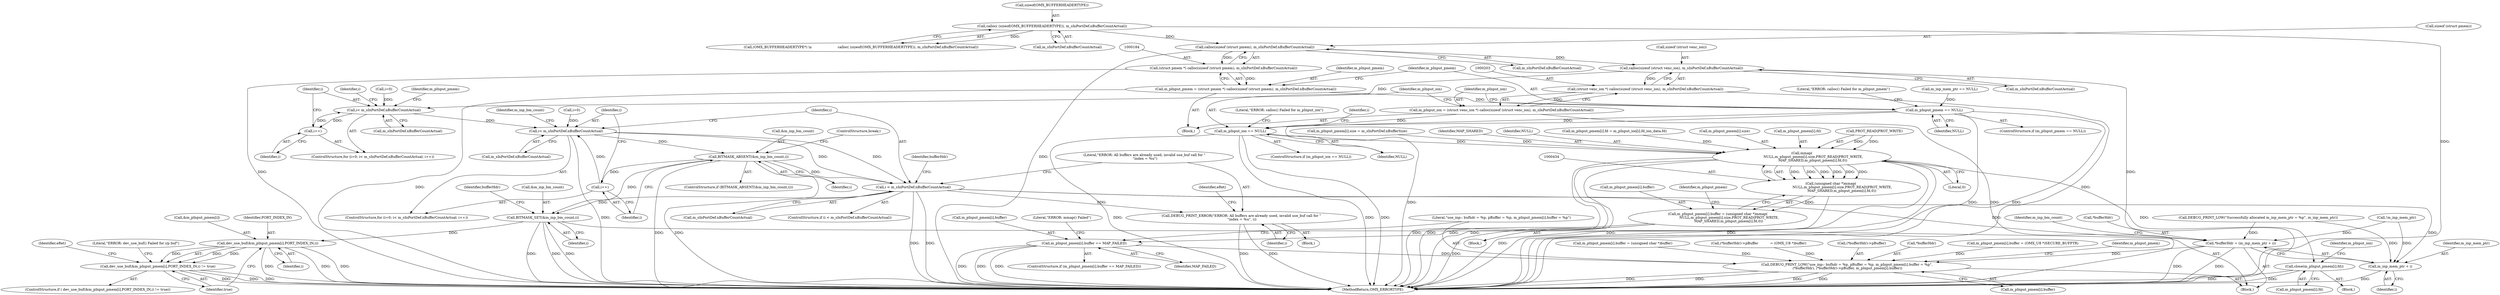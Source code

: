 digraph "0_Android_7558d03e6498e970b761aa44fff6b2c659202d95_1@API" {
"1000185" [label="(Call,calloc(sizeof (struct pmem), m_sInPortDef.nBufferCountActual))"];
"1000163" [label="(Call,calloc( (sizeof(OMX_BUFFERHEADERTYPE)), m_sInPortDef.nBufferCountActual))"];
"1000183" [label="(Call,(struct pmem *) calloc(sizeof (struct pmem), m_sInPortDef.nBufferCountActual))"];
"1000181" [label="(Call,m_pInput_pmem = (struct pmem *) calloc(sizeof (struct pmem), m_sInPortDef.nBufferCountActual))"];
"1000192" [label="(Call,m_pInput_pmem == NULL)"];
"1000211" [label="(Call,m_pInput_ion == NULL)"];
"1000435" [label="(Call,mmap(\n                     NULL,m_pInput_pmem[i].size,PROT_READ|PROT_WRITE,\n                    MAP_SHARED,m_pInput_pmem[i].fd,0))"];
"1000433" [label="(Call,(unsigned char *)mmap(\n                     NULL,m_pInput_pmem[i].size,PROT_READ|PROT_WRITE,\n                    MAP_SHARED,m_pInput_pmem[i].fd,0))"];
"1000427" [label="(Call,m_pInput_pmem[i].buffer = (unsigned char *)mmap(\n                     NULL,m_pInput_pmem[i].size,PROT_READ|PROT_WRITE,\n                    MAP_SHARED,m_pInput_pmem[i].fd,0))"];
"1000453" [label="(Call,m_pInput_pmem[i].buffer == MAP_FAILED)"];
"1000554" [label="(Call,DEBUG_PRINT_LOW(\"use_inp:: bufhdr = %p, pBuffer = %p, m_pInput_pmem[i].buffer = %p\",\n (*bufferHdr), (*bufferHdr)->pBuffer, m_pInput_pmem[i].buffer))"];
"1000463" [label="(Call,close(m_pInput_pmem[i].fd))"];
"1000204" [label="(Call,calloc(sizeof (struct venc_ion), m_sInPortDef.nBufferCountActual))"];
"1000202" [label="(Call,(struct venc_ion *) calloc(sizeof (struct venc_ion), m_sInPortDef.nBufferCountActual))"];
"1000200" [label="(Call,m_pInput_ion = (struct venc_ion *) calloc(sizeof (struct venc_ion), m_sInPortDef.nBufferCountActual))"];
"1000223" [label="(Call,i< m_sInPortDef.nBufferCountActual)"];
"1000228" [label="(Call,i++)"];
"1000270" [label="(Call,i< m_sInPortDef.nBufferCountActual)"];
"1000279" [label="(Call,BITMASK_ABSENT(&m_inp_bm_count,i))"];
"1000275" [label="(Call,i++)"];
"1000286" [label="(Call,i < m_sInPortDef.nBufferCountActual)"];
"1000292" [label="(Call,*bufferHdr = (m_inp_mem_ptr + i))"];
"1000295" [label="(Call,m_inp_mem_ptr + i)"];
"1000298" [label="(Call,BITMASK_SET(&m_inp_bm_count,i))"];
"1000569" [label="(Call,dev_use_buf(&m_pInput_pmem[i],PORT_INDEX_IN,i))"];
"1000568" [label="(Call,dev_use_buf(&m_pInput_pmem[i],PORT_INDEX_IN,i) != true)"];
"1000584" [label="(Call,DEBUG_PRINT_ERROR(\"ERROR: All buffers are already used, invalid use_buf call for \"\n \"index = %u\", i))"];
"1000202" [label="(Call,(struct venc_ion *) calloc(sizeof (struct venc_ion), m_sInPortDef.nBufferCountActual))"];
"1000182" [label="(Identifier,m_pInput_pmem)"];
"1000212" [label="(Identifier,m_pInput_ion)"];
"1000427" [label="(Call,m_pInput_pmem[i].buffer = (unsigned char *)mmap(\n                     NULL,m_pInput_pmem[i].size,PROT_READ|PROT_WRITE,\n                    MAP_SHARED,m_pInput_pmem[i].fd,0))"];
"1000288" [label="(Call,m_sInPortDef.nBufferCountActual)"];
"1000282" [label="(Identifier,i)"];
"1000276" [label="(Identifier,i)"];
"1000210" [label="(ControlStructure,if (m_pInput_ion == NULL))"];
"1000194" [label="(Identifier,NULL)"];
"1000278" [label="(ControlStructure,if (BITMASK_ABSENT(&m_inp_bm_count,i)))"];
"1000294" [label="(Identifier,bufferHdr)"];
"1000197" [label="(Literal,\"ERROR: calloc() Failed for m_pInput_pmem\")"];
"1000554" [label="(Call,DEBUG_PRINT_LOW(\"use_inp:: bufhdr = %p, pBuffer = %p, m_pInput_pmem[i].buffer = %p\",\n (*bufferHdr), (*bufferHdr)->pBuffer, m_pInput_pmem[i].buffer))"];
"1000216" [label="(Literal,\"ERROR: calloc() Failed for m_pInput_ion\")"];
"1000164" [label="(Call,sizeof(OMX_BUFFERHEADERTYPE))"];
"1000161" [label="(Call,(OMX_BUFFERHEADERTYPE*) \\n                        calloc( (sizeof(OMX_BUFFERHEADERTYPE)), m_sInPortDef.nBufferCountActual))"];
"1000446" [label="(Call,m_pInput_pmem[i].fd)"];
"1000211" [label="(Call,m_pInput_ion == NULL)"];
"1000453" [label="(Call,m_pInput_pmem[i].buffer == MAP_FAILED)"];
"1000300" [label="(Identifier,m_inp_bm_count)"];
"1000193" [label="(Identifier,m_pInput_pmem)"];
"1000188" [label="(Call,m_sInPortDef.nBufferCountActual)"];
"1000584" [label="(Call,DEBUG_PRINT_ERROR(\"ERROR: All buffers are already used, invalid use_buf call for \"\n \"index = %u\", i))"];
"1000234" [label="(Identifier,m_pInput_pmem)"];
"1000585" [label="(Literal,\"ERROR: All buffers are already used, invalid use_buf call for \"\n \"index = %u\")"];
"1000436" [label="(Identifier,NULL)"];
"1000463" [label="(Call,close(m_pInput_pmem[i].fd))"];
"1000285" [label="(ControlStructure,if (i < m_sInPortDef.nBufferCountActual))"];
"1000462" [label="(Literal,\"ERROR: mmap() Failed\")"];
"1000170" [label="(Call,m_inp_mem_ptr == NULL)"];
"1000568" [label="(Call,dev_use_buf(&m_pInput_pmem[i],PORT_INDEX_IN,i) != true)"];
"1000562" [label="(Call,m_pInput_pmem[i].buffer)"];
"1000166" [label="(Call,m_sInPortDef.nBufferCountActual)"];
"1000442" [label="(Call,PROT_READ|PROT_WRITE)"];
"1000451" [label="(Literal,0)"];
"1000460" [label="(Block,)"];
"1000305" [label="(Identifier,bufferHdr)"];
"1000275" [label="(Call,i++)"];
"1000299" [label="(Call,&m_inp_bm_count)"];
"1000576" [label="(Identifier,true)"];
"1000588" [label="(Identifier,eRet)"];
"1000266" [label="(ControlStructure,for (i=0; i< m_sInPortDef.nBufferCountActual; i++))"];
"1000271" [label="(Identifier,i)"];
"1000191" [label="(ControlStructure,if (m_pInput_pmem == NULL))"];
"1000280" [label="(Call,&m_inp_bm_count)"];
"1000155" [label="(Block,)"];
"1000579" [label="(Literal,\"ERROR: dev_use_buf() Failed for i/p buf\")"];
"1000433" [label="(Call,(unsigned char *)mmap(\n                     NULL,m_pInput_pmem[i].size,PROT_READ|PROT_WRITE,\n                    MAP_SHARED,m_pInput_pmem[i].fd,0))"];
"1000558" [label="(Call,(*bufferHdr)->pBuffer)"];
"1000586" [label="(Identifier,i)"];
"1000268" [label="(Identifier,i)"];
"1000221" [label="(Identifier,i)"];
"1000452" [label="(ControlStructure,if (m_pInput_pmem[i].buffer == MAP_FAILED))"];
"1000426" [label="(Block,)"];
"1000556" [label="(Call,*bufferHdr)"];
"1000201" [label="(Identifier,m_pInput_ion)"];
"1000205" [label="(Call,sizeof (struct venc_ion))"];
"1000459" [label="(Identifier,MAP_FAILED)"];
"1000286" [label="(Call,i < m_sInPortDef.nBufferCountActual)"];
"1000291" [label="(Block,)"];
"1000567" [label="(ControlStructure,if ( dev_use_buf(&m_pInput_pmem[i],PORT_INDEX_IN,i) != true))"];
"1000414" [label="(Call,m_pInput_pmem[i].buffer = (OMX_U8 *)SECURE_BUFPTR)"];
"1000220" [label="(Call,i=0)"];
"1000223" [label="(Call,i< m_sInPortDef.nBufferCountActual)"];
"1000398" [label="(Call,m_pInput_pmem[i].size = m_sInPortDef.nBufferSize)"];
"1000592" [label="(MethodReturn,OMX_ERRORTYPE)"];
"1000207" [label="(Call,m_sInPortDef.nBufferCountActual)"];
"1000281" [label="(Identifier,m_inp_bm_count)"];
"1000225" [label="(Call,m_sInPortDef.nBufferCountActual)"];
"1000464" [label="(Call,m_pInput_pmem[i].fd)"];
"1000583" [label="(Block,)"];
"1000292" [label="(Call,*bufferHdr = (m_inp_mem_ptr + i))"];
"1000454" [label="(Call,m_pInput_pmem[i].buffer)"];
"1000219" [label="(ControlStructure,for (i=0; i< m_sInPortDef.nBufferCountActual; i++))"];
"1000293" [label="(Call,*bufferHdr)"];
"1000279" [label="(Call,BITMASK_ABSENT(&m_inp_bm_count,i))"];
"1000287" [label="(Identifier,i)"];
"1000296" [label="(Identifier,m_inp_mem_ptr)"];
"1000555" [label="(Literal,\"use_inp:: bufhdr = %p, pBuffer = %p, m_pInput_pmem[i].buffer = %p\")"];
"1000192" [label="(Call,m_pInput_pmem == NULL)"];
"1000183" [label="(Call,(struct pmem *) calloc(sizeof (struct pmem), m_sInPortDef.nBufferCountActual))"];
"1000295" [label="(Call,m_inp_mem_ptr + i)"];
"1000200" [label="(Call,m_pInput_ion = (struct venc_ion *) calloc(sizeof (struct venc_ion), m_sInPortDef.nBufferCountActual))"];
"1000575" [label="(Identifier,i)"];
"1000445" [label="(Identifier,MAP_SHARED)"];
"1000185" [label="(Call,calloc(sizeof (struct pmem), m_sInPortDef.nBufferCountActual))"];
"1000298" [label="(Call,BITMASK_SET(&m_inp_bm_count,i))"];
"1000284" [label="(ControlStructure,break;)"];
"1000435" [label="(Call,mmap(\n                     NULL,m_pInput_pmem[i].size,PROT_READ|PROT_WRITE,\n                    MAP_SHARED,m_pInput_pmem[i].fd,0))"];
"1000385" [label="(Call,m_pInput_pmem[i].fd = m_pInput_ion[i].fd_ion_data.fd)"];
"1000570" [label="(Call,&m_pInput_pmem[i])"];
"1000267" [label="(Call,i=0)"];
"1000572" [label="(Identifier,m_pInput_pmem)"];
"1000591" [label="(Identifier,eRet)"];
"1000178" [label="(Call,DEBUG_PRINT_LOW(\"Successfully allocated m_inp_mem_ptr = %p\", m_inp_mem_ptr))"];
"1000153" [label="(Call,!m_inp_mem_ptr)"];
"1000163" [label="(Call,calloc( (sizeof(OMX_BUFFERHEADERTYPE)), m_sInPortDef.nBufferCountActual))"];
"1000270" [label="(Call,i< m_sInPortDef.nBufferCountActual)"];
"1000224" [label="(Identifier,i)"];
"1000527" [label="(Call,m_pInput_pmem[i].buffer = (unsigned char *)buffer)"];
"1000213" [label="(Identifier,NULL)"];
"1000228" [label="(Call,i++)"];
"1000297" [label="(Identifier,i)"];
"1000437" [label="(Call,m_pInput_pmem[i].size)"];
"1000302" [label="(Call,(*bufferHdr)->pBuffer           = (OMX_U8 *)buffer)"];
"1000301" [label="(Identifier,i)"];
"1000204" [label="(Call,calloc(sizeof (struct venc_ion), m_sInPortDef.nBufferCountActual))"];
"1000456" [label="(Identifier,m_pInput_pmem)"];
"1000272" [label="(Call,m_sInPortDef.nBufferCountActual)"];
"1000574" [label="(Identifier,PORT_INDEX_IN)"];
"1000569" [label="(Call,dev_use_buf(&m_pInput_pmem[i],PORT_INDEX_IN,i))"];
"1000472" [label="(Identifier,m_pInput_ion)"];
"1000229" [label="(Identifier,i)"];
"1000181" [label="(Call,m_pInput_pmem = (struct pmem *) calloc(sizeof (struct pmem), m_sInPortDef.nBufferCountActual))"];
"1000428" [label="(Call,m_pInput_pmem[i].buffer)"];
"1000186" [label="(Call,sizeof (struct pmem))"];
"1000185" -> "1000183"  [label="AST: "];
"1000185" -> "1000188"  [label="CFG: "];
"1000186" -> "1000185"  [label="AST: "];
"1000188" -> "1000185"  [label="AST: "];
"1000183" -> "1000185"  [label="CFG: "];
"1000185" -> "1000592"  [label="DDG: "];
"1000185" -> "1000183"  [label="DDG: "];
"1000163" -> "1000185"  [label="DDG: "];
"1000185" -> "1000204"  [label="DDG: "];
"1000163" -> "1000161"  [label="AST: "];
"1000163" -> "1000166"  [label="CFG: "];
"1000164" -> "1000163"  [label="AST: "];
"1000166" -> "1000163"  [label="AST: "];
"1000161" -> "1000163"  [label="CFG: "];
"1000163" -> "1000592"  [label="DDG: "];
"1000163" -> "1000161"  [label="DDG: "];
"1000183" -> "1000181"  [label="AST: "];
"1000184" -> "1000183"  [label="AST: "];
"1000181" -> "1000183"  [label="CFG: "];
"1000183" -> "1000592"  [label="DDG: "];
"1000183" -> "1000181"  [label="DDG: "];
"1000181" -> "1000155"  [label="AST: "];
"1000182" -> "1000181"  [label="AST: "];
"1000193" -> "1000181"  [label="CFG: "];
"1000181" -> "1000592"  [label="DDG: "];
"1000181" -> "1000192"  [label="DDG: "];
"1000192" -> "1000191"  [label="AST: "];
"1000192" -> "1000194"  [label="CFG: "];
"1000193" -> "1000192"  [label="AST: "];
"1000194" -> "1000192"  [label="AST: "];
"1000197" -> "1000192"  [label="CFG: "];
"1000201" -> "1000192"  [label="CFG: "];
"1000192" -> "1000592"  [label="DDG: "];
"1000192" -> "1000592"  [label="DDG: "];
"1000192" -> "1000592"  [label="DDG: "];
"1000170" -> "1000192"  [label="DDG: "];
"1000192" -> "1000211"  [label="DDG: "];
"1000211" -> "1000210"  [label="AST: "];
"1000211" -> "1000213"  [label="CFG: "];
"1000212" -> "1000211"  [label="AST: "];
"1000213" -> "1000211"  [label="AST: "];
"1000216" -> "1000211"  [label="CFG: "];
"1000221" -> "1000211"  [label="CFG: "];
"1000211" -> "1000592"  [label="DDG: "];
"1000211" -> "1000592"  [label="DDG: "];
"1000211" -> "1000592"  [label="DDG: "];
"1000200" -> "1000211"  [label="DDG: "];
"1000211" -> "1000435"  [label="DDG: "];
"1000435" -> "1000433"  [label="AST: "];
"1000435" -> "1000451"  [label="CFG: "];
"1000436" -> "1000435"  [label="AST: "];
"1000437" -> "1000435"  [label="AST: "];
"1000442" -> "1000435"  [label="AST: "];
"1000445" -> "1000435"  [label="AST: "];
"1000446" -> "1000435"  [label="AST: "];
"1000451" -> "1000435"  [label="AST: "];
"1000433" -> "1000435"  [label="CFG: "];
"1000435" -> "1000592"  [label="DDG: "];
"1000435" -> "1000592"  [label="DDG: "];
"1000435" -> "1000592"  [label="DDG: "];
"1000435" -> "1000592"  [label="DDG: "];
"1000435" -> "1000592"  [label="DDG: "];
"1000435" -> "1000433"  [label="DDG: "];
"1000435" -> "1000433"  [label="DDG: "];
"1000435" -> "1000433"  [label="DDG: "];
"1000435" -> "1000433"  [label="DDG: "];
"1000435" -> "1000433"  [label="DDG: "];
"1000435" -> "1000433"  [label="DDG: "];
"1000398" -> "1000435"  [label="DDG: "];
"1000442" -> "1000435"  [label="DDG: "];
"1000442" -> "1000435"  [label="DDG: "];
"1000385" -> "1000435"  [label="DDG: "];
"1000435" -> "1000463"  [label="DDG: "];
"1000433" -> "1000427"  [label="AST: "];
"1000434" -> "1000433"  [label="AST: "];
"1000427" -> "1000433"  [label="CFG: "];
"1000433" -> "1000592"  [label="DDG: "];
"1000433" -> "1000427"  [label="DDG: "];
"1000427" -> "1000426"  [label="AST: "];
"1000428" -> "1000427"  [label="AST: "];
"1000456" -> "1000427"  [label="CFG: "];
"1000427" -> "1000592"  [label="DDG: "];
"1000427" -> "1000453"  [label="DDG: "];
"1000453" -> "1000452"  [label="AST: "];
"1000453" -> "1000459"  [label="CFG: "];
"1000454" -> "1000453"  [label="AST: "];
"1000459" -> "1000453"  [label="AST: "];
"1000462" -> "1000453"  [label="CFG: "];
"1000555" -> "1000453"  [label="CFG: "];
"1000453" -> "1000592"  [label="DDG: "];
"1000453" -> "1000592"  [label="DDG: "];
"1000453" -> "1000592"  [label="DDG: "];
"1000453" -> "1000554"  [label="DDG: "];
"1000554" -> "1000291"  [label="AST: "];
"1000554" -> "1000562"  [label="CFG: "];
"1000555" -> "1000554"  [label="AST: "];
"1000556" -> "1000554"  [label="AST: "];
"1000558" -> "1000554"  [label="AST: "];
"1000562" -> "1000554"  [label="AST: "];
"1000572" -> "1000554"  [label="CFG: "];
"1000554" -> "1000592"  [label="DDG: "];
"1000554" -> "1000592"  [label="DDG: "];
"1000554" -> "1000592"  [label="DDG: "];
"1000554" -> "1000592"  [label="DDG: "];
"1000292" -> "1000554"  [label="DDG: "];
"1000302" -> "1000554"  [label="DDG: "];
"1000527" -> "1000554"  [label="DDG: "];
"1000414" -> "1000554"  [label="DDG: "];
"1000463" -> "1000460"  [label="AST: "];
"1000463" -> "1000464"  [label="CFG: "];
"1000464" -> "1000463"  [label="AST: "];
"1000472" -> "1000463"  [label="CFG: "];
"1000463" -> "1000592"  [label="DDG: "];
"1000463" -> "1000592"  [label="DDG: "];
"1000204" -> "1000202"  [label="AST: "];
"1000204" -> "1000207"  [label="CFG: "];
"1000205" -> "1000204"  [label="AST: "];
"1000207" -> "1000204"  [label="AST: "];
"1000202" -> "1000204"  [label="CFG: "];
"1000204" -> "1000592"  [label="DDG: "];
"1000204" -> "1000202"  [label="DDG: "];
"1000204" -> "1000223"  [label="DDG: "];
"1000202" -> "1000200"  [label="AST: "];
"1000203" -> "1000202"  [label="AST: "];
"1000200" -> "1000202"  [label="CFG: "];
"1000202" -> "1000592"  [label="DDG: "];
"1000202" -> "1000200"  [label="DDG: "];
"1000200" -> "1000155"  [label="AST: "];
"1000201" -> "1000200"  [label="AST: "];
"1000212" -> "1000200"  [label="CFG: "];
"1000200" -> "1000592"  [label="DDG: "];
"1000223" -> "1000219"  [label="AST: "];
"1000223" -> "1000225"  [label="CFG: "];
"1000224" -> "1000223"  [label="AST: "];
"1000225" -> "1000223"  [label="AST: "];
"1000234" -> "1000223"  [label="CFG: "];
"1000268" -> "1000223"  [label="CFG: "];
"1000220" -> "1000223"  [label="DDG: "];
"1000228" -> "1000223"  [label="DDG: "];
"1000223" -> "1000228"  [label="DDG: "];
"1000223" -> "1000270"  [label="DDG: "];
"1000228" -> "1000219"  [label="AST: "];
"1000228" -> "1000229"  [label="CFG: "];
"1000229" -> "1000228"  [label="AST: "];
"1000224" -> "1000228"  [label="CFG: "];
"1000270" -> "1000266"  [label="AST: "];
"1000270" -> "1000272"  [label="CFG: "];
"1000271" -> "1000270"  [label="AST: "];
"1000272" -> "1000270"  [label="AST: "];
"1000281" -> "1000270"  [label="CFG: "];
"1000287" -> "1000270"  [label="CFG: "];
"1000270" -> "1000592"  [label="DDG: "];
"1000267" -> "1000270"  [label="DDG: "];
"1000275" -> "1000270"  [label="DDG: "];
"1000270" -> "1000279"  [label="DDG: "];
"1000270" -> "1000286"  [label="DDG: "];
"1000270" -> "1000286"  [label="DDG: "];
"1000279" -> "1000278"  [label="AST: "];
"1000279" -> "1000282"  [label="CFG: "];
"1000280" -> "1000279"  [label="AST: "];
"1000282" -> "1000279"  [label="AST: "];
"1000284" -> "1000279"  [label="CFG: "];
"1000276" -> "1000279"  [label="CFG: "];
"1000279" -> "1000592"  [label="DDG: "];
"1000279" -> "1000592"  [label="DDG: "];
"1000279" -> "1000275"  [label="DDG: "];
"1000279" -> "1000286"  [label="DDG: "];
"1000279" -> "1000298"  [label="DDG: "];
"1000275" -> "1000266"  [label="AST: "];
"1000275" -> "1000276"  [label="CFG: "];
"1000276" -> "1000275"  [label="AST: "];
"1000271" -> "1000275"  [label="CFG: "];
"1000286" -> "1000285"  [label="AST: "];
"1000286" -> "1000288"  [label="CFG: "];
"1000287" -> "1000286"  [label="AST: "];
"1000288" -> "1000286"  [label="AST: "];
"1000294" -> "1000286"  [label="CFG: "];
"1000585" -> "1000286"  [label="CFG: "];
"1000286" -> "1000592"  [label="DDG: "];
"1000286" -> "1000592"  [label="DDG: "];
"1000286" -> "1000292"  [label="DDG: "];
"1000286" -> "1000295"  [label="DDG: "];
"1000286" -> "1000298"  [label="DDG: "];
"1000286" -> "1000584"  [label="DDG: "];
"1000292" -> "1000291"  [label="AST: "];
"1000292" -> "1000295"  [label="CFG: "];
"1000293" -> "1000292"  [label="AST: "];
"1000295" -> "1000292"  [label="AST: "];
"1000300" -> "1000292"  [label="CFG: "];
"1000292" -> "1000592"  [label="DDG: "];
"1000292" -> "1000592"  [label="DDG: "];
"1000178" -> "1000292"  [label="DDG: "];
"1000153" -> "1000292"  [label="DDG: "];
"1000295" -> "1000297"  [label="CFG: "];
"1000296" -> "1000295"  [label="AST: "];
"1000297" -> "1000295"  [label="AST: "];
"1000295" -> "1000592"  [label="DDG: "];
"1000178" -> "1000295"  [label="DDG: "];
"1000153" -> "1000295"  [label="DDG: "];
"1000298" -> "1000291"  [label="AST: "];
"1000298" -> "1000301"  [label="CFG: "];
"1000299" -> "1000298"  [label="AST: "];
"1000301" -> "1000298"  [label="AST: "];
"1000305" -> "1000298"  [label="CFG: "];
"1000298" -> "1000592"  [label="DDG: "];
"1000298" -> "1000592"  [label="DDG: "];
"1000298" -> "1000592"  [label="DDG: "];
"1000298" -> "1000569"  [label="DDG: "];
"1000569" -> "1000568"  [label="AST: "];
"1000569" -> "1000575"  [label="CFG: "];
"1000570" -> "1000569"  [label="AST: "];
"1000574" -> "1000569"  [label="AST: "];
"1000575" -> "1000569"  [label="AST: "];
"1000576" -> "1000569"  [label="CFG: "];
"1000569" -> "1000592"  [label="DDG: "];
"1000569" -> "1000592"  [label="DDG: "];
"1000569" -> "1000592"  [label="DDG: "];
"1000569" -> "1000568"  [label="DDG: "];
"1000569" -> "1000568"  [label="DDG: "];
"1000569" -> "1000568"  [label="DDG: "];
"1000568" -> "1000567"  [label="AST: "];
"1000568" -> "1000576"  [label="CFG: "];
"1000576" -> "1000568"  [label="AST: "];
"1000579" -> "1000568"  [label="CFG: "];
"1000591" -> "1000568"  [label="CFG: "];
"1000568" -> "1000592"  [label="DDG: "];
"1000568" -> "1000592"  [label="DDG: "];
"1000568" -> "1000592"  [label="DDG: "];
"1000584" -> "1000583"  [label="AST: "];
"1000584" -> "1000586"  [label="CFG: "];
"1000585" -> "1000584"  [label="AST: "];
"1000586" -> "1000584"  [label="AST: "];
"1000588" -> "1000584"  [label="CFG: "];
"1000584" -> "1000592"  [label="DDG: "];
"1000584" -> "1000592"  [label="DDG: "];
}

